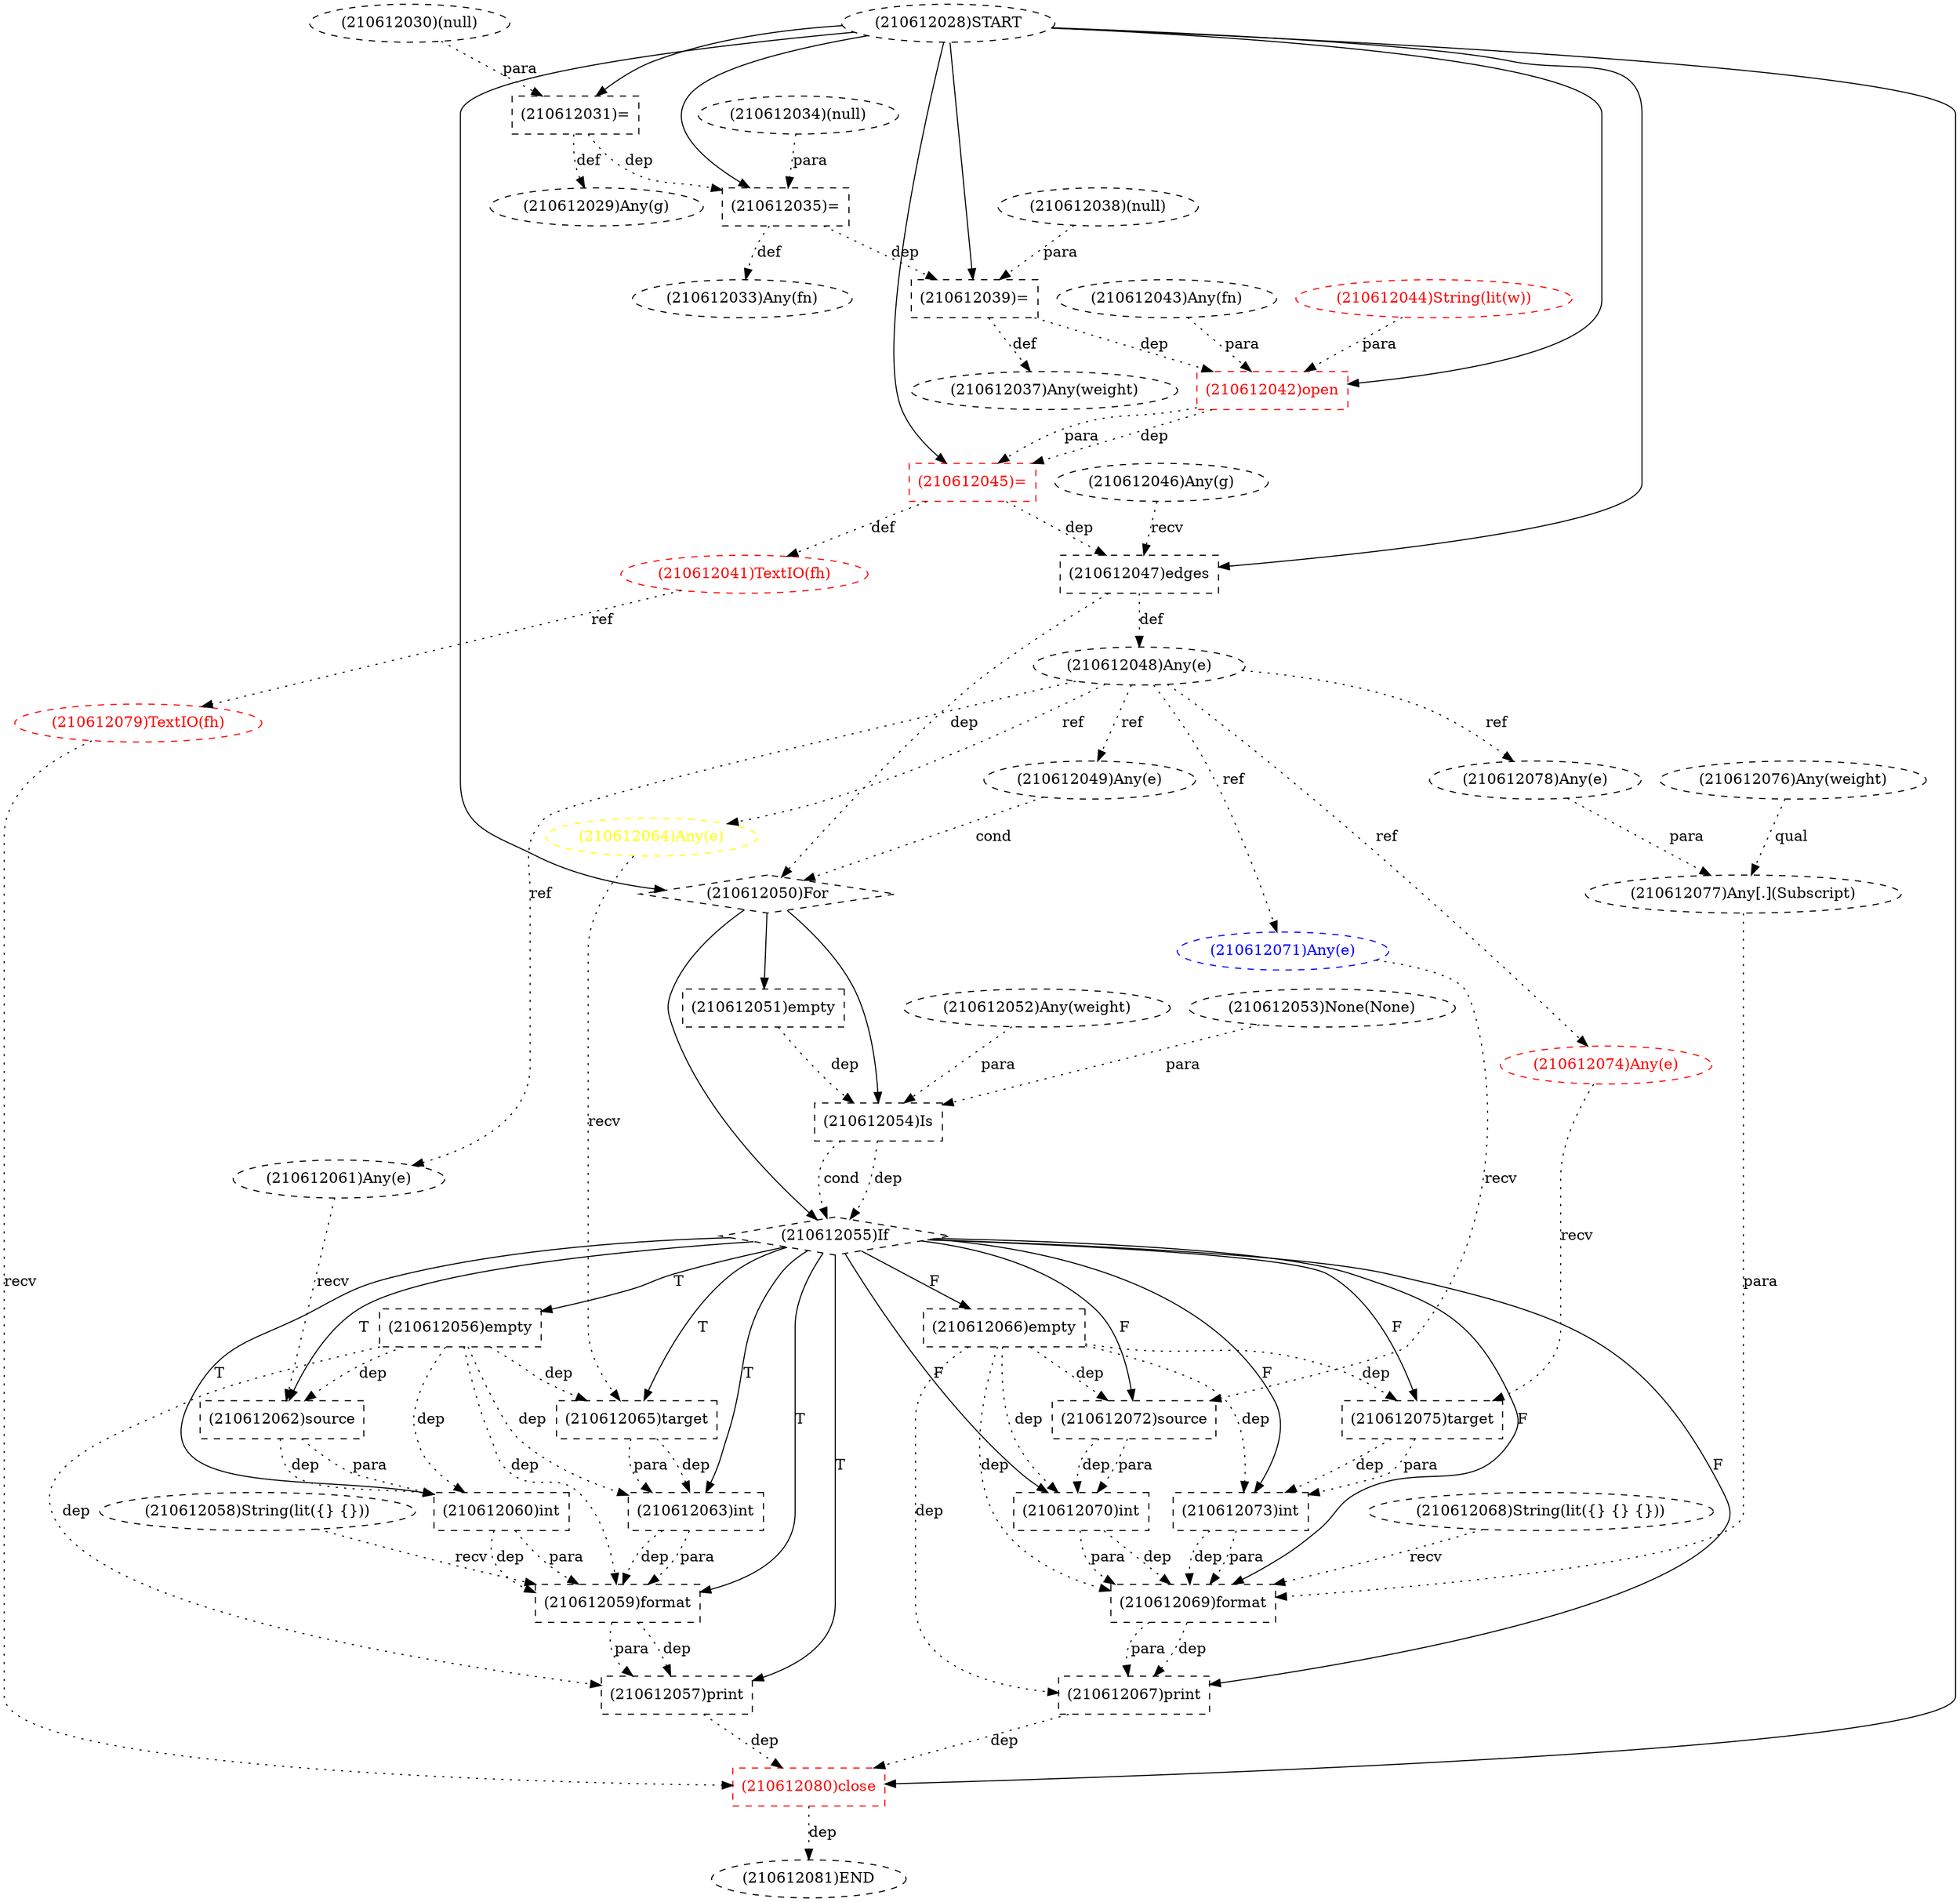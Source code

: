 digraph G {
1 [label="(210612072)source" shape=box style=dashed]
2 [label="(210612059)format" shape=box style=dashed]
3 [label="(210612065)target" shape=box style=dashed]
4 [label="(210612068)String(lit({} {} {}))" shape=ellipse style=dashed]
5 [label="(210612043)Any(fn)" shape=ellipse style=dashed]
6 [label="(210612041)TextIO(fh)" shape=ellipse style=dashed color=red fontcolor=red]
7 [label="(210612075)target" shape=box style=dashed]
8 [label="(210612049)Any(e)" shape=ellipse style=dashed]
9 [label="(210612054)Is" shape=box style=dashed]
10 [label="(210612060)int" shape=box style=dashed]
11 [label="(210612067)print" shape=box style=dashed]
12 [label="(210612052)Any(weight)" shape=ellipse style=dashed]
13 [label="(210612071)Any(e)" shape=ellipse style=dashed color=blue fontcolor=blue]
14 [label="(210612029)Any(g)" shape=ellipse style=dashed]
15 [label="(210612037)Any(weight)" shape=ellipse style=dashed]
16 [label="(210612074)Any(e)" shape=ellipse style=dashed color=red fontcolor=red]
17 [label="(210612031)=" shape=box style=dashed]
18 [label="(210612070)int" shape=box style=dashed]
19 [label="(210612046)Any(g)" shape=ellipse style=dashed]
20 [label="(210612057)print" shape=box style=dashed]
21 [label="(210612080)close" shape=box style=dashed color=red fontcolor=red]
22 [label="(210612028)START" style=dashed]
23 [label="(210612073)int" shape=box style=dashed]
24 [label="(210612063)int" shape=box style=dashed]
25 [label="(210612079)TextIO(fh)" shape=ellipse style=dashed color=red fontcolor=red]
26 [label="(210612030)(null)" shape=ellipse style=dashed]
27 [label="(210612081)END" style=dashed]
28 [label="(210612062)source" shape=box style=dashed]
29 [label="(210612034)(null)" shape=ellipse style=dashed]
30 [label="(210612066)empty" shape=box style=dashed]
31 [label="(210612076)Any(weight)" shape=ellipse style=dashed]
32 [label="(210612033)Any(fn)" shape=ellipse style=dashed]
33 [label="(210612050)For" shape=diamond style=dashed]
34 [label="(210612039)=" shape=box style=dashed]
35 [label="(210612055)If" shape=diamond style=dashed]
36 [label="(210612042)open" shape=box style=dashed color=red fontcolor=red]
37 [label="(210612056)empty" shape=box style=dashed]
38 [label="(210612077)Any[.](Subscript)" shape=ellipse style=dashed]
39 [label="(210612069)format" shape=box style=dashed]
40 [label="(210612051)empty" shape=box style=dashed]
41 [label="(210612078)Any(e)" shape=ellipse style=dashed]
42 [label="(210612045)=" shape=box style=dashed color=red fontcolor=red]
43 [label="(210612047)edges" shape=box style=dashed]
44 [label="(210612058)String(lit({} {}))" shape=ellipse style=dashed]
45 [label="(210612048)Any(e)" shape=ellipse style=dashed]
46 [label="(210612038)(null)" shape=ellipse style=dashed]
47 [label="(210612053)None(None)" shape=ellipse style=dashed]
48 [label="(210612044)String(lit(w))" shape=ellipse style=dashed color=red fontcolor=red]
49 [label="(210612035)=" shape=box style=dashed]
50 [label="(210612061)Any(e)" shape=ellipse style=dashed color=black fontcolor=black]
51 [label="(210612064)Any(e)" shape=ellipse style=dashed color=yellow fontcolor=yellow]
35 -> 1 [label="F"];
13 -> 1 [label="recv" style=dotted];
30 -> 1 [label="dep" style=dotted];
35 -> 2 [label="T"];
44 -> 2 [label="recv" style=dotted];
10 -> 2 [label="dep" style=dotted];
10 -> 2 [label="para" style=dotted];
24 -> 2 [label="dep" style=dotted];
24 -> 2 [label="para" style=dotted];
37 -> 2 [label="dep" style=dotted];
35 -> 3 [label="T"];
51 -> 3 [label="recv" style=dotted];
37 -> 3 [label="dep" style=dotted];
42 -> 6 [label="def" style=dotted];
35 -> 7 [label="F"];
16 -> 7 [label="recv" style=dotted];
30 -> 7 [label="dep" style=dotted];
45 -> 8 [label="ref" style=dotted];
33 -> 9 [label="" style=solid];
12 -> 9 [label="para" style=dotted];
47 -> 9 [label="para" style=dotted];
40 -> 9 [label="dep" style=dotted];
35 -> 10 [label="T"];
28 -> 10 [label="dep" style=dotted];
28 -> 10 [label="para" style=dotted];
37 -> 10 [label="dep" style=dotted];
35 -> 11 [label="F"];
39 -> 11 [label="dep" style=dotted];
39 -> 11 [label="para" style=dotted];
30 -> 11 [label="dep" style=dotted];
45 -> 13 [label="ref" style=dotted];
17 -> 14 [label="def" style=dotted];
34 -> 15 [label="def" style=dotted];
45 -> 16 [label="ref" style=dotted];
22 -> 17 [label="" style=solid];
26 -> 17 [label="para" style=dotted];
35 -> 18 [label="F"];
1 -> 18 [label="dep" style=dotted];
1 -> 18 [label="para" style=dotted];
30 -> 18 [label="dep" style=dotted];
35 -> 20 [label="T"];
2 -> 20 [label="dep" style=dotted];
2 -> 20 [label="para" style=dotted];
37 -> 20 [label="dep" style=dotted];
22 -> 21 [label="" style=solid];
25 -> 21 [label="recv" style=dotted];
20 -> 21 [label="dep" style=dotted];
11 -> 21 [label="dep" style=dotted];
35 -> 23 [label="F"];
7 -> 23 [label="dep" style=dotted];
7 -> 23 [label="para" style=dotted];
30 -> 23 [label="dep" style=dotted];
35 -> 24 [label="T"];
3 -> 24 [label="dep" style=dotted];
3 -> 24 [label="para" style=dotted];
37 -> 24 [label="dep" style=dotted];
6 -> 25 [label="ref" style=dotted];
21 -> 27 [label="dep" style=dotted];
35 -> 28 [label="T"];
50 -> 28 [label="recv" style=dotted];
37 -> 28 [label="dep" style=dotted];
35 -> 30 [label="F"];
49 -> 32 [label="def" style=dotted];
22 -> 33 [label="" style=solid];
43 -> 33 [label="dep" style=dotted];
8 -> 33 [label="cond" style=dotted];
22 -> 34 [label="" style=solid];
46 -> 34 [label="para" style=dotted];
49 -> 34 [label="dep" style=dotted];
33 -> 35 [label="" style=solid];
9 -> 35 [label="dep" style=dotted];
9 -> 35 [label="cond" style=dotted];
22 -> 36 [label="" style=solid];
5 -> 36 [label="para" style=dotted];
48 -> 36 [label="para" style=dotted];
34 -> 36 [label="dep" style=dotted];
35 -> 37 [label="T"];
31 -> 38 [label="qual" style=dotted];
41 -> 38 [label="para" style=dotted];
35 -> 39 [label="F"];
4 -> 39 [label="recv" style=dotted];
18 -> 39 [label="dep" style=dotted];
18 -> 39 [label="para" style=dotted];
23 -> 39 [label="dep" style=dotted];
23 -> 39 [label="para" style=dotted];
38 -> 39 [label="para" style=dotted];
30 -> 39 [label="dep" style=dotted];
33 -> 40 [label="" style=solid];
45 -> 41 [label="ref" style=dotted];
22 -> 42 [label="" style=solid];
36 -> 42 [label="dep" style=dotted];
36 -> 42 [label="para" style=dotted];
22 -> 43 [label="" style=solid];
19 -> 43 [label="recv" style=dotted];
42 -> 43 [label="dep" style=dotted];
43 -> 45 [label="def" style=dotted];
22 -> 49 [label="" style=solid];
29 -> 49 [label="para" style=dotted];
17 -> 49 [label="dep" style=dotted];
45 -> 50 [label="ref" style=dotted];
45 -> 51 [label="ref" style=dotted];
}